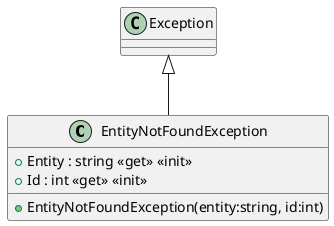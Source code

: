 @startuml
class EntityNotFoundException {
    + Entity : string <<get>> <<init>>
    + Id : int <<get>> <<init>>
    + EntityNotFoundException(entity:string, id:int)
}
Exception <|-- EntityNotFoundException
@enduml
